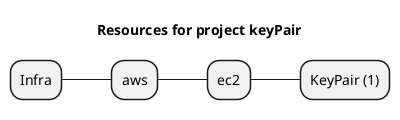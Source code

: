 @startmindmap
title Resources for project keyPair
skinparam monochrome true
+ Infra
++ aws
+++ ec2
++++ KeyPair (1)
@endmindmap